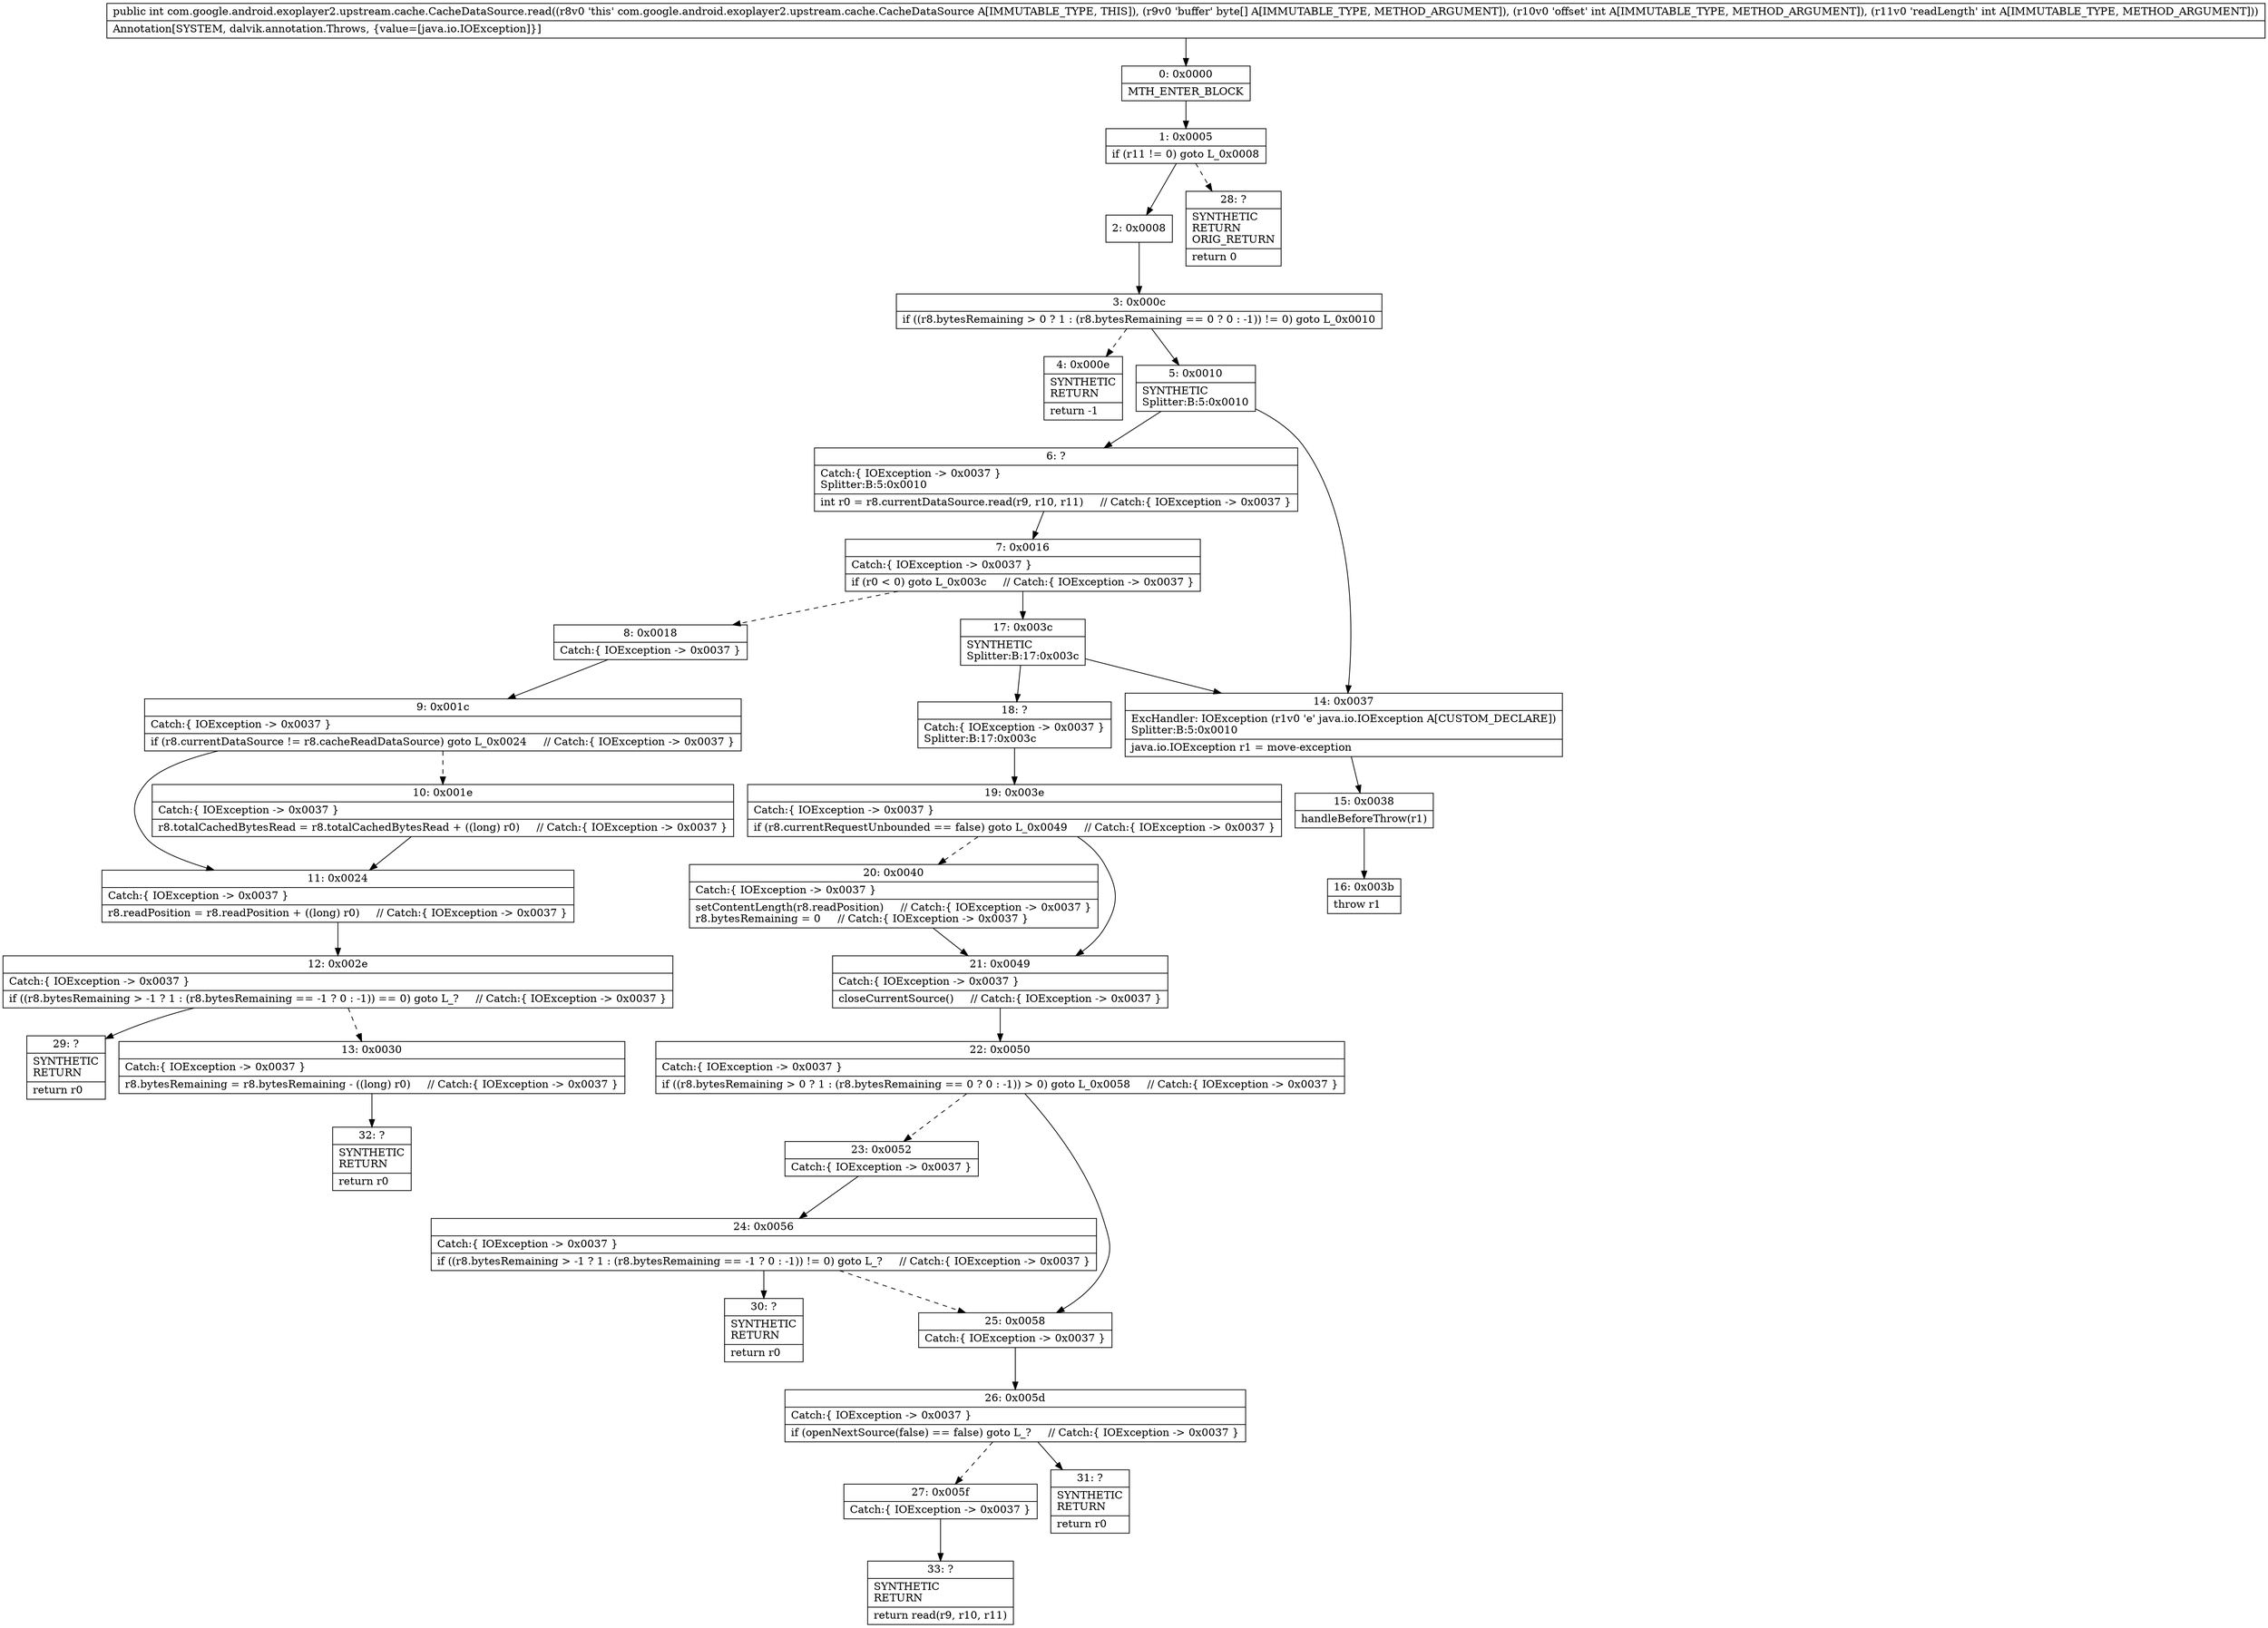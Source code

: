digraph "CFG forcom.google.android.exoplayer2.upstream.cache.CacheDataSource.read([BII)I" {
Node_0 [shape=record,label="{0\:\ 0x0000|MTH_ENTER_BLOCK\l}"];
Node_1 [shape=record,label="{1\:\ 0x0005|if (r11 != 0) goto L_0x0008\l}"];
Node_2 [shape=record,label="{2\:\ 0x0008}"];
Node_3 [shape=record,label="{3\:\ 0x000c|if ((r8.bytesRemaining \> 0 ? 1 : (r8.bytesRemaining == 0 ? 0 : \-1)) != 0) goto L_0x0010\l}"];
Node_4 [shape=record,label="{4\:\ 0x000e|SYNTHETIC\lRETURN\l|return \-1\l}"];
Node_5 [shape=record,label="{5\:\ 0x0010|SYNTHETIC\lSplitter:B:5:0x0010\l}"];
Node_6 [shape=record,label="{6\:\ ?|Catch:\{ IOException \-\> 0x0037 \}\lSplitter:B:5:0x0010\l|int r0 = r8.currentDataSource.read(r9, r10, r11)     \/\/ Catch:\{ IOException \-\> 0x0037 \}\l}"];
Node_7 [shape=record,label="{7\:\ 0x0016|Catch:\{ IOException \-\> 0x0037 \}\l|if (r0 \< 0) goto L_0x003c     \/\/ Catch:\{ IOException \-\> 0x0037 \}\l}"];
Node_8 [shape=record,label="{8\:\ 0x0018|Catch:\{ IOException \-\> 0x0037 \}\l}"];
Node_9 [shape=record,label="{9\:\ 0x001c|Catch:\{ IOException \-\> 0x0037 \}\l|if (r8.currentDataSource != r8.cacheReadDataSource) goto L_0x0024     \/\/ Catch:\{ IOException \-\> 0x0037 \}\l}"];
Node_10 [shape=record,label="{10\:\ 0x001e|Catch:\{ IOException \-\> 0x0037 \}\l|r8.totalCachedBytesRead = r8.totalCachedBytesRead + ((long) r0)     \/\/ Catch:\{ IOException \-\> 0x0037 \}\l}"];
Node_11 [shape=record,label="{11\:\ 0x0024|Catch:\{ IOException \-\> 0x0037 \}\l|r8.readPosition = r8.readPosition + ((long) r0)     \/\/ Catch:\{ IOException \-\> 0x0037 \}\l}"];
Node_12 [shape=record,label="{12\:\ 0x002e|Catch:\{ IOException \-\> 0x0037 \}\l|if ((r8.bytesRemaining \> \-1 ? 1 : (r8.bytesRemaining == \-1 ? 0 : \-1)) == 0) goto L_?     \/\/ Catch:\{ IOException \-\> 0x0037 \}\l}"];
Node_13 [shape=record,label="{13\:\ 0x0030|Catch:\{ IOException \-\> 0x0037 \}\l|r8.bytesRemaining = r8.bytesRemaining \- ((long) r0)     \/\/ Catch:\{ IOException \-\> 0x0037 \}\l}"];
Node_14 [shape=record,label="{14\:\ 0x0037|ExcHandler: IOException (r1v0 'e' java.io.IOException A[CUSTOM_DECLARE])\lSplitter:B:5:0x0010\l|java.io.IOException r1 = move\-exception\l}"];
Node_15 [shape=record,label="{15\:\ 0x0038|handleBeforeThrow(r1)\l}"];
Node_16 [shape=record,label="{16\:\ 0x003b|throw r1\l}"];
Node_17 [shape=record,label="{17\:\ 0x003c|SYNTHETIC\lSplitter:B:17:0x003c\l}"];
Node_18 [shape=record,label="{18\:\ ?|Catch:\{ IOException \-\> 0x0037 \}\lSplitter:B:17:0x003c\l}"];
Node_19 [shape=record,label="{19\:\ 0x003e|Catch:\{ IOException \-\> 0x0037 \}\l|if (r8.currentRequestUnbounded == false) goto L_0x0049     \/\/ Catch:\{ IOException \-\> 0x0037 \}\l}"];
Node_20 [shape=record,label="{20\:\ 0x0040|Catch:\{ IOException \-\> 0x0037 \}\l|setContentLength(r8.readPosition)     \/\/ Catch:\{ IOException \-\> 0x0037 \}\lr8.bytesRemaining = 0     \/\/ Catch:\{ IOException \-\> 0x0037 \}\l}"];
Node_21 [shape=record,label="{21\:\ 0x0049|Catch:\{ IOException \-\> 0x0037 \}\l|closeCurrentSource()     \/\/ Catch:\{ IOException \-\> 0x0037 \}\l}"];
Node_22 [shape=record,label="{22\:\ 0x0050|Catch:\{ IOException \-\> 0x0037 \}\l|if ((r8.bytesRemaining \> 0 ? 1 : (r8.bytesRemaining == 0 ? 0 : \-1)) \> 0) goto L_0x0058     \/\/ Catch:\{ IOException \-\> 0x0037 \}\l}"];
Node_23 [shape=record,label="{23\:\ 0x0052|Catch:\{ IOException \-\> 0x0037 \}\l}"];
Node_24 [shape=record,label="{24\:\ 0x0056|Catch:\{ IOException \-\> 0x0037 \}\l|if ((r8.bytesRemaining \> \-1 ? 1 : (r8.bytesRemaining == \-1 ? 0 : \-1)) != 0) goto L_?     \/\/ Catch:\{ IOException \-\> 0x0037 \}\l}"];
Node_25 [shape=record,label="{25\:\ 0x0058|Catch:\{ IOException \-\> 0x0037 \}\l}"];
Node_26 [shape=record,label="{26\:\ 0x005d|Catch:\{ IOException \-\> 0x0037 \}\l|if (openNextSource(false) == false) goto L_?     \/\/ Catch:\{ IOException \-\> 0x0037 \}\l}"];
Node_27 [shape=record,label="{27\:\ 0x005f|Catch:\{ IOException \-\> 0x0037 \}\l}"];
Node_28 [shape=record,label="{28\:\ ?|SYNTHETIC\lRETURN\lORIG_RETURN\l|return 0\l}"];
Node_29 [shape=record,label="{29\:\ ?|SYNTHETIC\lRETURN\l|return r0\l}"];
Node_30 [shape=record,label="{30\:\ ?|SYNTHETIC\lRETURN\l|return r0\l}"];
Node_31 [shape=record,label="{31\:\ ?|SYNTHETIC\lRETURN\l|return r0\l}"];
Node_32 [shape=record,label="{32\:\ ?|SYNTHETIC\lRETURN\l|return r0\l}"];
Node_33 [shape=record,label="{33\:\ ?|SYNTHETIC\lRETURN\l|return read(r9, r10, r11)\l}"];
MethodNode[shape=record,label="{public int com.google.android.exoplayer2.upstream.cache.CacheDataSource.read((r8v0 'this' com.google.android.exoplayer2.upstream.cache.CacheDataSource A[IMMUTABLE_TYPE, THIS]), (r9v0 'buffer' byte[] A[IMMUTABLE_TYPE, METHOD_ARGUMENT]), (r10v0 'offset' int A[IMMUTABLE_TYPE, METHOD_ARGUMENT]), (r11v0 'readLength' int A[IMMUTABLE_TYPE, METHOD_ARGUMENT]))  | Annotation[SYSTEM, dalvik.annotation.Throws, \{value=[java.io.IOException]\}]\l}"];
MethodNode -> Node_0;
Node_0 -> Node_1;
Node_1 -> Node_2;
Node_1 -> Node_28[style=dashed];
Node_2 -> Node_3;
Node_3 -> Node_4[style=dashed];
Node_3 -> Node_5;
Node_5 -> Node_6;
Node_5 -> Node_14;
Node_6 -> Node_7;
Node_7 -> Node_8[style=dashed];
Node_7 -> Node_17;
Node_8 -> Node_9;
Node_9 -> Node_10[style=dashed];
Node_9 -> Node_11;
Node_10 -> Node_11;
Node_11 -> Node_12;
Node_12 -> Node_13[style=dashed];
Node_12 -> Node_29;
Node_13 -> Node_32;
Node_14 -> Node_15;
Node_15 -> Node_16;
Node_17 -> Node_18;
Node_17 -> Node_14;
Node_18 -> Node_19;
Node_19 -> Node_20[style=dashed];
Node_19 -> Node_21;
Node_20 -> Node_21;
Node_21 -> Node_22;
Node_22 -> Node_23[style=dashed];
Node_22 -> Node_25;
Node_23 -> Node_24;
Node_24 -> Node_25[style=dashed];
Node_24 -> Node_30;
Node_25 -> Node_26;
Node_26 -> Node_27[style=dashed];
Node_26 -> Node_31;
Node_27 -> Node_33;
}


